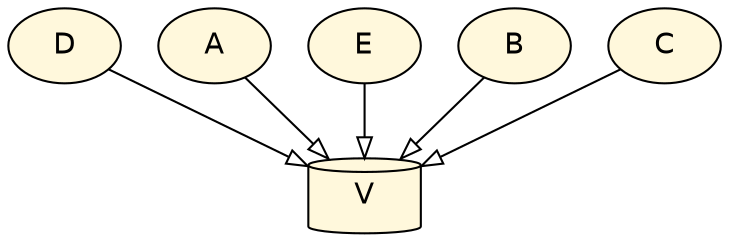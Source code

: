 digraph {
"0ded5aa1-6814-40a5-844e-1d30f49673cd" [label="D", shape=ellipse, style=filled, fillcolor=cornsilk, fontname=Helvetica];
"0ded5aa1-6814-40a5-844e-1d30f49673cd" -> "5ef4aadb-f3ea-42bd-95eb-098500c83610" [taillabel="", arrowhead=onormal, fontname=Helvetica];
"5ef4aadb-f3ea-42bd-95eb-098500c83610" [label="V", shape=cylinder, style=filled, fillcolor=cornsilk, fontname=Helvetica];
"583d6ac9-4b34-4ace-b200-e888c93a5f86" [label="A", shape=ellipse, style=filled, fillcolor=cornsilk, fontname=Helvetica];
"583d6ac9-4b34-4ace-b200-e888c93a5f86" -> "5ef4aadb-f3ea-42bd-95eb-098500c83610" [taillabel="", arrowhead=onormal, fontname=Helvetica];
"95c54a9c-f1d1-4a9d-96cc-751a5e29bb05" [label="E", shape=ellipse, style=filled, fillcolor=cornsilk, fontname=Helvetica];
"95c54a9c-f1d1-4a9d-96cc-751a5e29bb05" -> "5ef4aadb-f3ea-42bd-95eb-098500c83610" [taillabel="", arrowhead=onormal, fontname=Helvetica];
"cc9dfb40-b3b8-4e87-bab2-614e6044232e" [label="B", shape=ellipse, style=filled, fillcolor=cornsilk, fontname=Helvetica];
"cc9dfb40-b3b8-4e87-bab2-614e6044232e" -> "5ef4aadb-f3ea-42bd-95eb-098500c83610" [taillabel="", arrowhead=onormal, fontname=Helvetica];
"32d7aaa1-ca1b-4234-8726-af527a062d86" [label="C", shape=ellipse, style=filled, fillcolor=cornsilk, fontname=Helvetica];
"32d7aaa1-ca1b-4234-8726-af527a062d86" -> "5ef4aadb-f3ea-42bd-95eb-098500c83610" [taillabel="", arrowhead=onormal, fontname=Helvetica];
}
